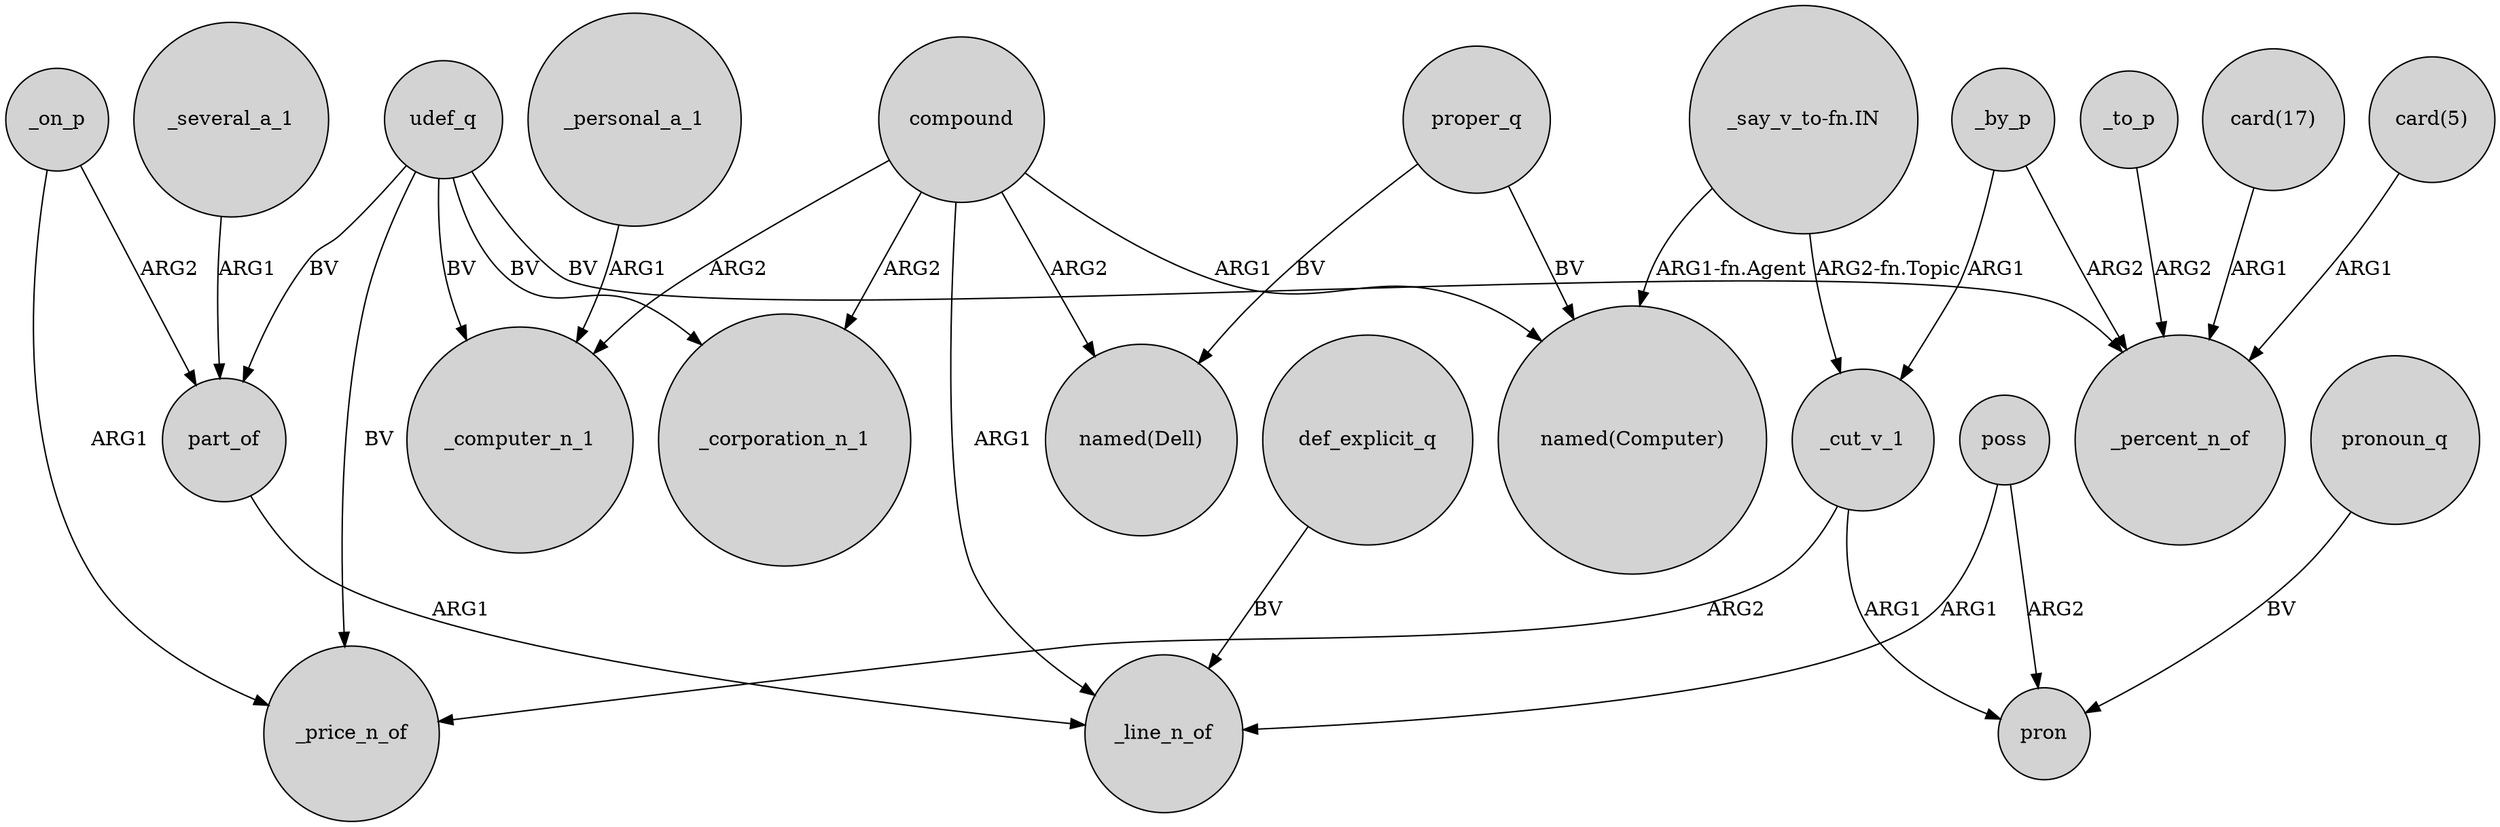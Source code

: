 digraph {
	node [shape=circle style=filled]
	udef_q -> part_of [label=BV]
	udef_q -> _price_n_of [label=BV]
	poss -> pron [label=ARG2]
	_cut_v_1 -> _price_n_of [label=ARG2]
	def_explicit_q -> _line_n_of [label=BV]
	"_say_v_to-fn.IN" -> "named(Computer)" [label="ARG1-fn.Agent"]
	"_say_v_to-fn.IN" -> _cut_v_1 [label="ARG2-fn.Topic"]
	compound -> _corporation_n_1 [label=ARG2]
	_by_p -> _cut_v_1 [label=ARG1]
	_on_p -> part_of [label=ARG2]
	"card(17)" -> _percent_n_of [label=ARG1]
	udef_q -> _computer_n_1 [label=BV]
	_by_p -> _percent_n_of [label=ARG2]
	compound -> _computer_n_1 [label=ARG2]
	compound -> "named(Computer)" [label=ARG1]
	pronoun_q -> pron [label=BV]
	udef_q -> _corporation_n_1 [label=BV]
	compound -> _line_n_of [label=ARG1]
	poss -> _line_n_of [label=ARG1]
	part_of -> _line_n_of [label=ARG1]
	_personal_a_1 -> _computer_n_1 [label=ARG1]
	compound -> "named(Dell)" [label=ARG2]
	"card(5)" -> _percent_n_of [label=ARG1]
	proper_q -> "named(Computer)" [label=BV]
	_to_p -> _percent_n_of [label=ARG2]
	proper_q -> "named(Dell)" [label=BV]
	_cut_v_1 -> pron [label=ARG1]
	udef_q -> _percent_n_of [label=BV]
	_on_p -> _price_n_of [label=ARG1]
	_several_a_1 -> part_of [label=ARG1]
}
